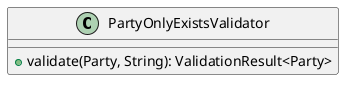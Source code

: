 @startuml

    class PartyOnlyExistsValidator [[PartyOnlyExistsValidator.html]] {
        +validate(Party, String): ValidationResult<Party>
    }

@enduml
